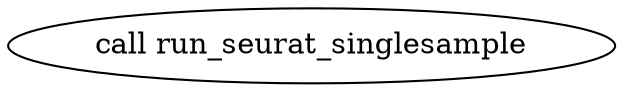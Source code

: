 digraph Seurat_single_sample {
  #rankdir=LR;
  compound=true;

  # Links
  

  # Nodes
  CALL_run_seurat_singlesample [label="call run_seurat_singlesample"]
}
